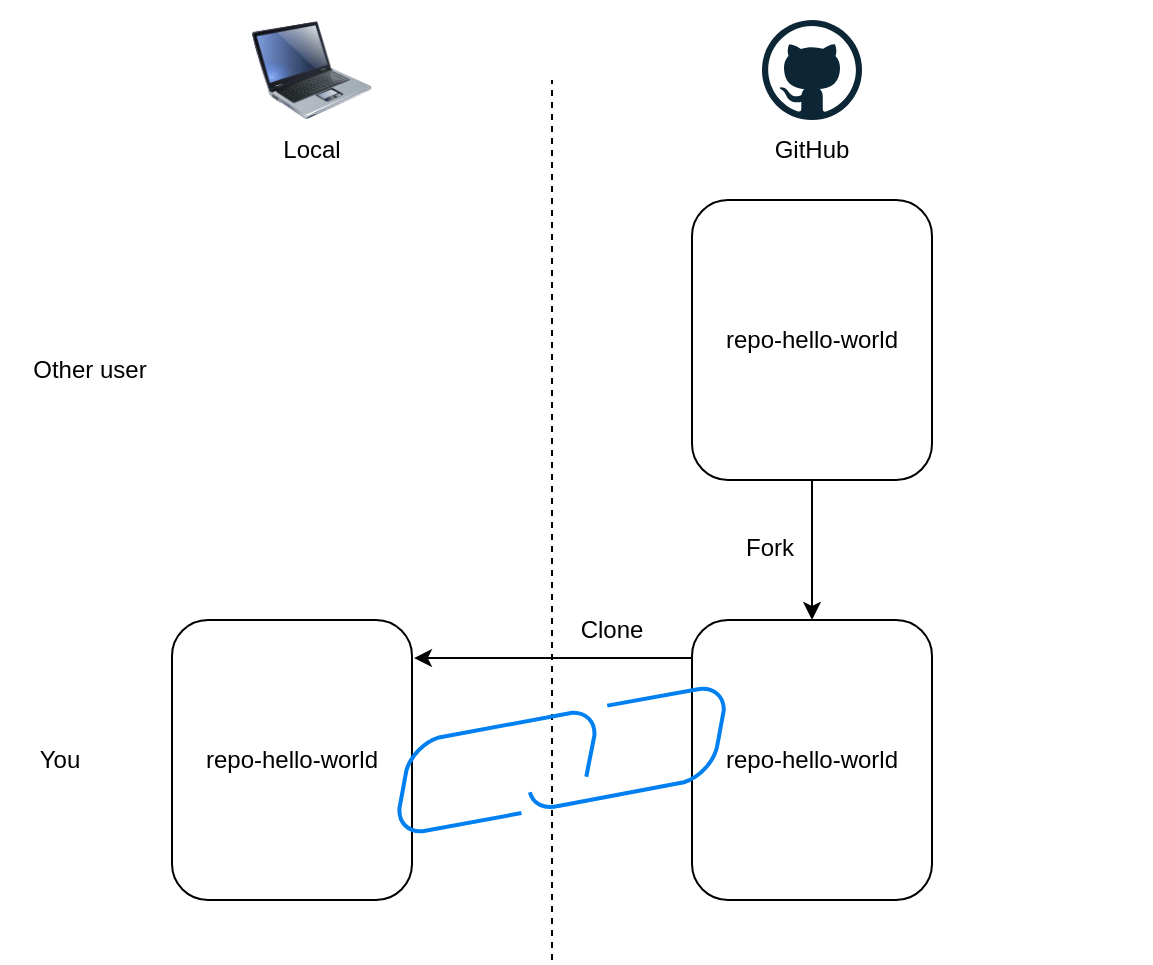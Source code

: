 <mxfile version="27.0.9">
  <diagram name="Page-1" id="CzuugHtxm8g0S0mhNf8t">
    <mxGraphModel dx="706" dy="632" grid="1" gridSize="10" guides="1" tooltips="1" connect="1" arrows="1" fold="1" page="1" pageScale="1" pageWidth="850" pageHeight="1100" math="0" shadow="0">
      <root>
        <mxCell id="0" />
        <mxCell id="1" parent="0" />
        <mxCell id="GsOB0xQlESEeQbMK0Fa_-1" value="repo-hello-world" style="rounded=1;whiteSpace=wrap;html=1;" parent="1" vertex="1">
          <mxGeometry x="190" y="310" width="120" height="140" as="geometry" />
        </mxCell>
        <mxCell id="GsOB0xQlESEeQbMK0Fa_-2" value="" style="endArrow=none;dashed=1;html=1;rounded=0;" parent="1" edge="1">
          <mxGeometry width="50" height="50" relative="1" as="geometry">
            <mxPoint x="380" y="480" as="sourcePoint" />
            <mxPoint x="380" y="40" as="targetPoint" />
          </mxGeometry>
        </mxCell>
        <mxCell id="GsOB0xQlESEeQbMK0Fa_-4" value="repo-hello-world" style="rounded=1;whiteSpace=wrap;html=1;" parent="1" vertex="1">
          <mxGeometry x="450" y="100" width="120" height="140" as="geometry" />
        </mxCell>
        <mxCell id="GsOB0xQlESEeQbMK0Fa_-5" value="Local" style="text;html=1;align=center;verticalAlign=middle;whiteSpace=wrap;rounded=0;" parent="1" vertex="1">
          <mxGeometry x="230" y="60" width="60" height="30" as="geometry" />
        </mxCell>
        <mxCell id="GsOB0xQlESEeQbMK0Fa_-6" value="GitHub" style="text;html=1;align=center;verticalAlign=middle;whiteSpace=wrap;rounded=0;" parent="1" vertex="1">
          <mxGeometry x="480" y="60" width="60" height="30" as="geometry" />
        </mxCell>
        <mxCell id="GsOB0xQlESEeQbMK0Fa_-8" value="" style="dashed=0;outlineConnect=0;html=1;align=center;labelPosition=center;verticalLabelPosition=bottom;verticalAlign=top;shape=mxgraph.weblogos.github" parent="1" vertex="1">
          <mxGeometry x="485" y="10" width="50" height="50" as="geometry" />
        </mxCell>
        <mxCell id="GsOB0xQlESEeQbMK0Fa_-9" value="" style="image;html=1;image=img/lib/clip_art/computers/Laptop_128x128.png" parent="1" vertex="1">
          <mxGeometry x="230" width="60" height="70" as="geometry" />
        </mxCell>
        <mxCell id="GsOB0xQlESEeQbMK0Fa_-10" value="Clone" style="text;html=1;align=center;verticalAlign=middle;whiteSpace=wrap;rounded=0;" parent="1" vertex="1">
          <mxGeometry x="380" y="300" width="60" height="30" as="geometry" />
        </mxCell>
        <mxCell id="GsOB0xQlESEeQbMK0Fa_-11" value="repo-hello-world" style="rounded=1;whiteSpace=wrap;html=1;" parent="1" vertex="1">
          <mxGeometry x="450" y="310" width="120" height="140" as="geometry" />
        </mxCell>
        <mxCell id="GsOB0xQlESEeQbMK0Fa_-12" value="" style="shape=image;html=1;verticalAlign=top;verticalLabelPosition=bottom;labelBackgroundColor=#ffffff;imageAspect=0;aspect=fixed;image=https://cdn4.iconfinder.com/data/icons/core-ui-outlined/32/outlined_link_broken-128.png;rotation=-45;" parent="1" vertex="1">
          <mxGeometry x="546.27" y="219" width="110" height="110" as="geometry" />
        </mxCell>
        <mxCell id="GsOB0xQlESEeQbMK0Fa_-15" value="" style="endArrow=classic;html=1;rounded=0;entryX=1.008;entryY=0.136;entryDx=0;entryDy=0;entryPerimeter=0;exitX=0;exitY=0.136;exitDx=0;exitDy=0;exitPerimeter=0;" parent="1" source="GsOB0xQlESEeQbMK0Fa_-11" target="GsOB0xQlESEeQbMK0Fa_-1" edge="1">
          <mxGeometry width="50" height="50" relative="1" as="geometry">
            <mxPoint x="450" y="119" as="sourcePoint" />
            <mxPoint x="400" y="160" as="targetPoint" />
          </mxGeometry>
        </mxCell>
        <mxCell id="GsOB0xQlESEeQbMK0Fa_-16" value="" style="endArrow=classic;html=1;rounded=0;entryX=0.5;entryY=0;entryDx=0;entryDy=0;exitX=0.5;exitY=1;exitDx=0;exitDy=0;" parent="1" source="GsOB0xQlESEeQbMK0Fa_-4" target="GsOB0xQlESEeQbMK0Fa_-11" edge="1">
          <mxGeometry width="50" height="50" relative="1" as="geometry">
            <mxPoint x="350" y="320" as="sourcePoint" />
            <mxPoint x="400" y="270" as="targetPoint" />
          </mxGeometry>
        </mxCell>
        <mxCell id="GsOB0xQlESEeQbMK0Fa_-17" value="Fork" style="text;html=1;align=center;verticalAlign=middle;whiteSpace=wrap;rounded=0;" parent="1" vertex="1">
          <mxGeometry x="459" y="259" width="60" height="30" as="geometry" />
        </mxCell>
        <mxCell id="GsOB0xQlESEeQbMK0Fa_-3" value="" style="html=1;verticalLabelPosition=bottom;align=center;labelBackgroundColor=#ffffff;verticalAlign=top;strokeWidth=2;strokeColor=#0080F0;shadow=0;dashed=0;shape=mxgraph.ios7.icons.link;rotation=45;" parent="1" vertex="1">
          <mxGeometry x="330" y="300" width="110" height="160" as="geometry" />
        </mxCell>
        <mxCell id="1Ji_L1QJkVJqTBFYs2DL-1" value="You" style="text;html=1;align=center;verticalAlign=middle;whiteSpace=wrap;rounded=0;" vertex="1" parent="1">
          <mxGeometry x="104" y="365" width="60" height="30" as="geometry" />
        </mxCell>
        <mxCell id="1Ji_L1QJkVJqTBFYs2DL-2" value="Other user" style="text;html=1;align=center;verticalAlign=middle;whiteSpace=wrap;rounded=0;" vertex="1" parent="1">
          <mxGeometry x="119" y="170" width="60" height="30" as="geometry" />
        </mxCell>
      </root>
    </mxGraphModel>
  </diagram>
</mxfile>
